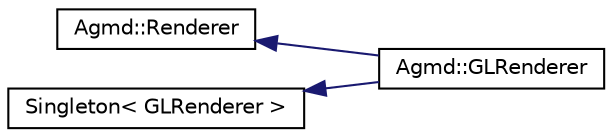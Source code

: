 digraph "Graphical Class Hierarchy"
{
  edge [fontname="Helvetica",fontsize="10",labelfontname="Helvetica",labelfontsize="10"];
  node [fontname="Helvetica",fontsize="10",shape=record];
  rankdir="LR";
  Node1 [label="Agmd::Renderer",height=0.2,width=0.4,color="black", fillcolor="white", style="filled",URL="$class_agmd_1_1_renderer.html"];
  Node1 -> Node2 [dir="back",color="midnightblue",fontsize="10",style="solid",fontname="Helvetica"];
  Node2 [label="Agmd::GLRenderer",height=0.2,width=0.4,color="black", fillcolor="white", style="filled",URL="$class_agmd_1_1_g_l_renderer.html"];
  Node3 [label="Singleton\< GLRenderer \>",height=0.2,width=0.4,color="black", fillcolor="white", style="filled",URL="$class_singleton.html"];
  Node3 -> Node2 [dir="back",color="midnightblue",fontsize="10",style="solid",fontname="Helvetica"];
}
